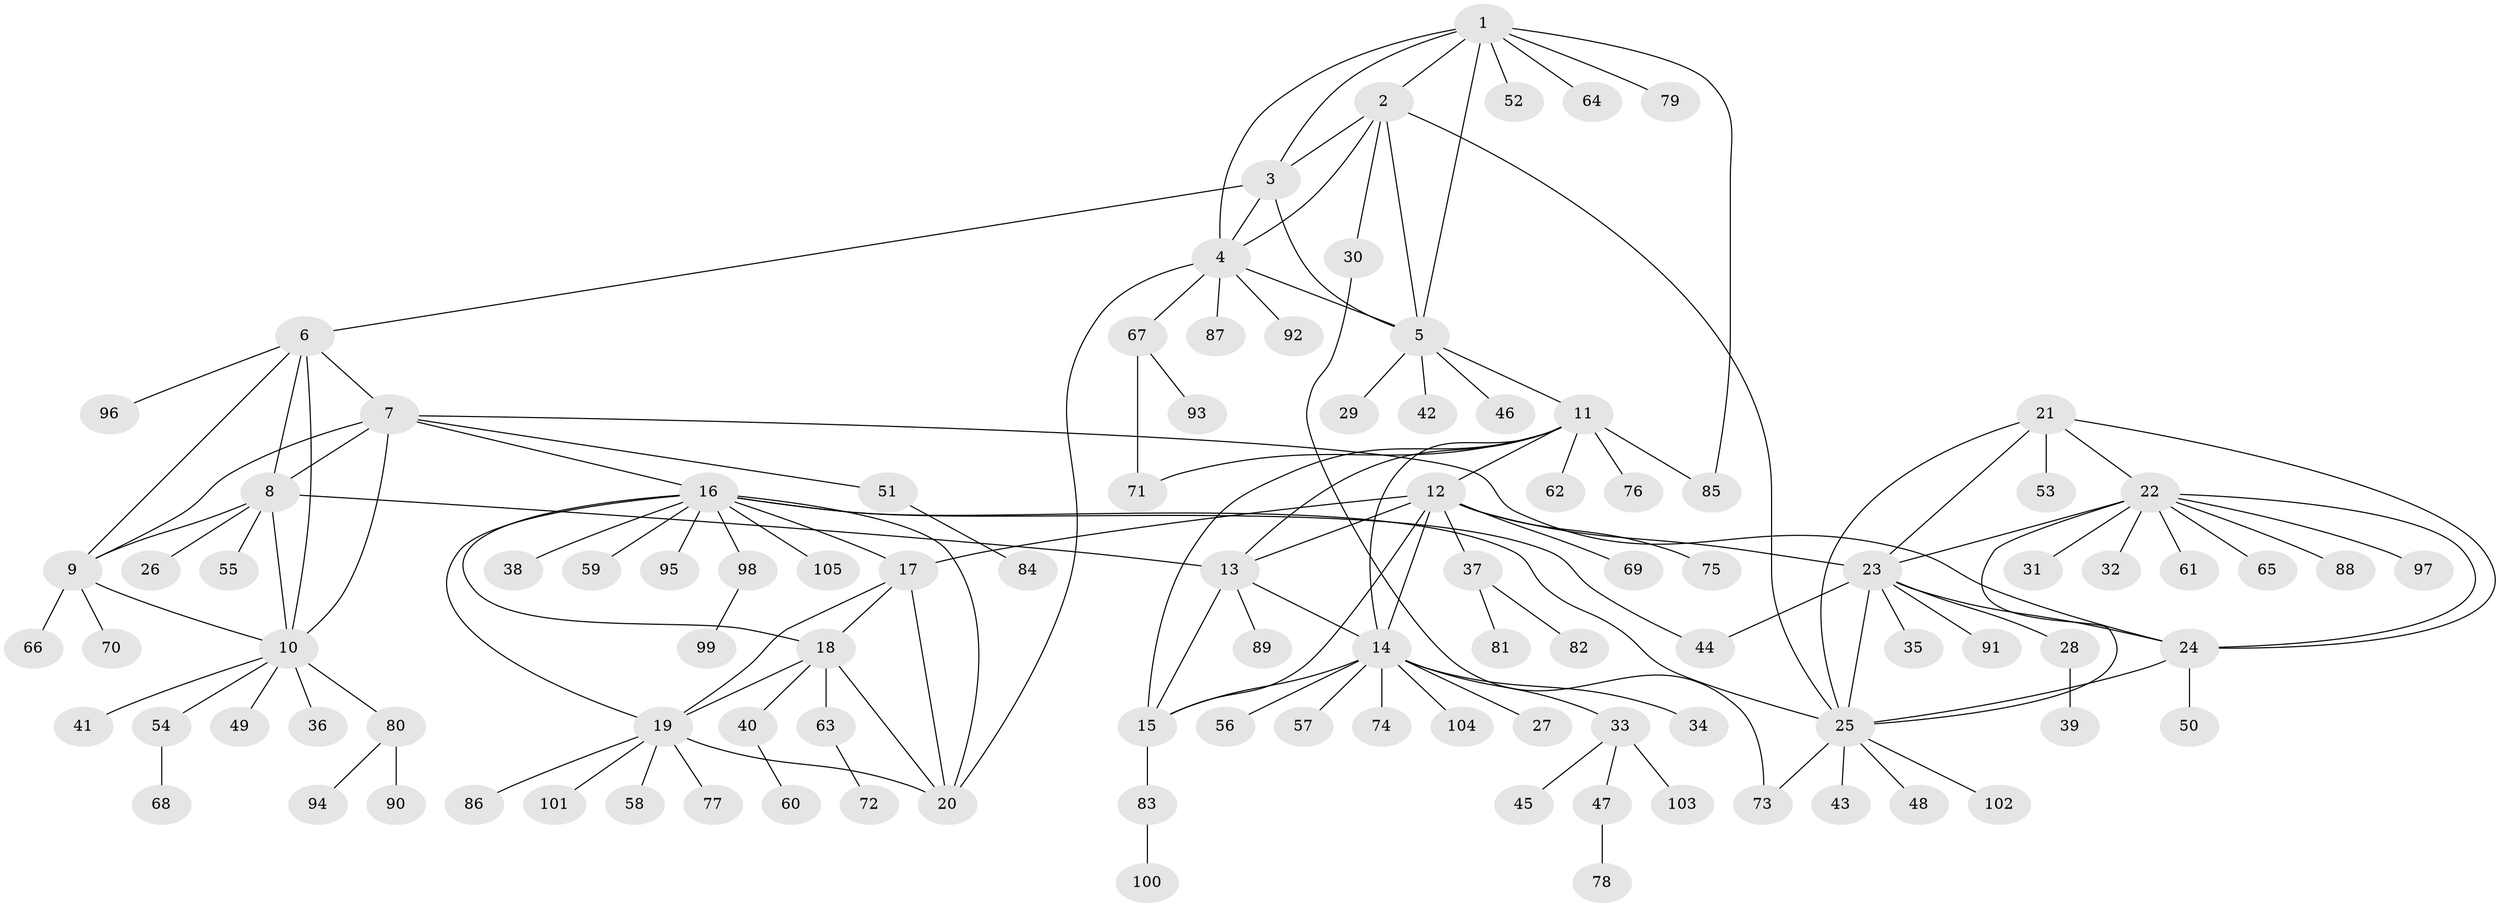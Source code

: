 // Generated by graph-tools (version 1.1) at 2025/54/03/09/25 04:54:25]
// undirected, 105 vertices, 144 edges
graph export_dot {
graph [start="1"]
  node [color=gray90,style=filled];
  1;
  2;
  3;
  4;
  5;
  6;
  7;
  8;
  9;
  10;
  11;
  12;
  13;
  14;
  15;
  16;
  17;
  18;
  19;
  20;
  21;
  22;
  23;
  24;
  25;
  26;
  27;
  28;
  29;
  30;
  31;
  32;
  33;
  34;
  35;
  36;
  37;
  38;
  39;
  40;
  41;
  42;
  43;
  44;
  45;
  46;
  47;
  48;
  49;
  50;
  51;
  52;
  53;
  54;
  55;
  56;
  57;
  58;
  59;
  60;
  61;
  62;
  63;
  64;
  65;
  66;
  67;
  68;
  69;
  70;
  71;
  72;
  73;
  74;
  75;
  76;
  77;
  78;
  79;
  80;
  81;
  82;
  83;
  84;
  85;
  86;
  87;
  88;
  89;
  90;
  91;
  92;
  93;
  94;
  95;
  96;
  97;
  98;
  99;
  100;
  101;
  102;
  103;
  104;
  105;
  1 -- 2;
  1 -- 3;
  1 -- 4;
  1 -- 5;
  1 -- 52;
  1 -- 64;
  1 -- 79;
  1 -- 85;
  2 -- 3;
  2 -- 4;
  2 -- 5;
  2 -- 25;
  2 -- 30;
  3 -- 4;
  3 -- 5;
  3 -- 6;
  4 -- 5;
  4 -- 20;
  4 -- 67;
  4 -- 87;
  4 -- 92;
  5 -- 11;
  5 -- 29;
  5 -- 42;
  5 -- 46;
  6 -- 7;
  6 -- 8;
  6 -- 9;
  6 -- 10;
  6 -- 96;
  7 -- 8;
  7 -- 9;
  7 -- 10;
  7 -- 16;
  7 -- 24;
  7 -- 51;
  8 -- 9;
  8 -- 10;
  8 -- 13;
  8 -- 26;
  8 -- 55;
  9 -- 10;
  9 -- 66;
  9 -- 70;
  10 -- 36;
  10 -- 41;
  10 -- 49;
  10 -- 54;
  10 -- 80;
  11 -- 12;
  11 -- 13;
  11 -- 14;
  11 -- 15;
  11 -- 62;
  11 -- 71;
  11 -- 76;
  11 -- 85;
  12 -- 13;
  12 -- 14;
  12 -- 15;
  12 -- 17;
  12 -- 23;
  12 -- 37;
  12 -- 69;
  12 -- 75;
  13 -- 14;
  13 -- 15;
  13 -- 89;
  14 -- 15;
  14 -- 27;
  14 -- 33;
  14 -- 34;
  14 -- 56;
  14 -- 57;
  14 -- 74;
  14 -- 104;
  15 -- 83;
  16 -- 17;
  16 -- 18;
  16 -- 19;
  16 -- 20;
  16 -- 25;
  16 -- 38;
  16 -- 44;
  16 -- 59;
  16 -- 95;
  16 -- 98;
  16 -- 105;
  17 -- 18;
  17 -- 19;
  17 -- 20;
  18 -- 19;
  18 -- 20;
  18 -- 40;
  18 -- 63;
  19 -- 20;
  19 -- 58;
  19 -- 77;
  19 -- 86;
  19 -- 101;
  21 -- 22;
  21 -- 23;
  21 -- 24;
  21 -- 25;
  21 -- 53;
  22 -- 23;
  22 -- 24;
  22 -- 25;
  22 -- 31;
  22 -- 32;
  22 -- 61;
  22 -- 65;
  22 -- 88;
  22 -- 97;
  23 -- 24;
  23 -- 25;
  23 -- 28;
  23 -- 35;
  23 -- 44;
  23 -- 91;
  24 -- 25;
  24 -- 50;
  25 -- 43;
  25 -- 48;
  25 -- 73;
  25 -- 102;
  28 -- 39;
  30 -- 73;
  33 -- 45;
  33 -- 47;
  33 -- 103;
  37 -- 81;
  37 -- 82;
  40 -- 60;
  47 -- 78;
  51 -- 84;
  54 -- 68;
  63 -- 72;
  67 -- 71;
  67 -- 93;
  80 -- 90;
  80 -- 94;
  83 -- 100;
  98 -- 99;
}
